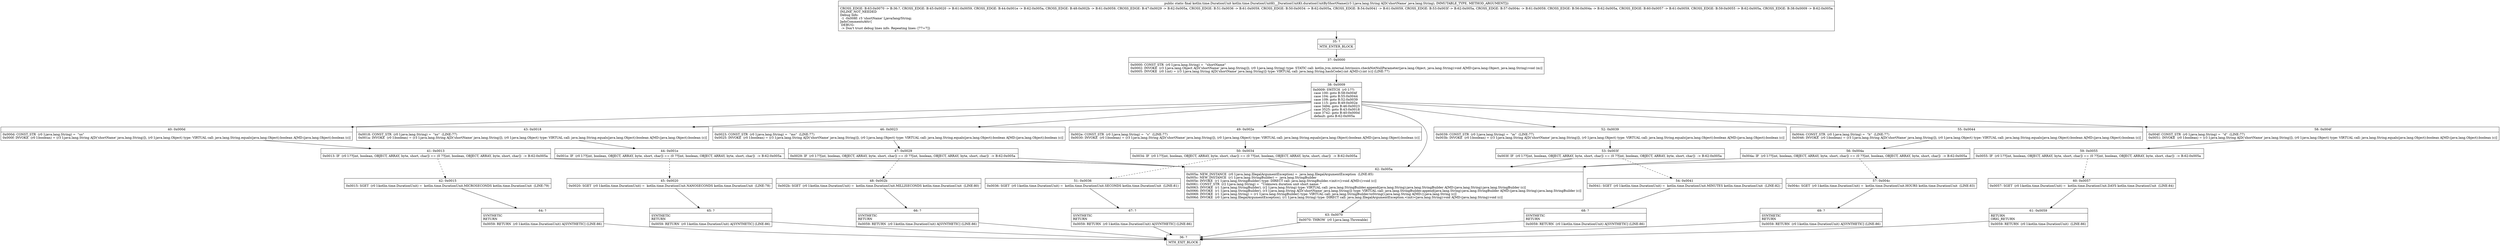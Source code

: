 digraph "CFG forkotlin.time.DurationUnitKt__DurationUnitKt.durationUnitByShortName(Ljava\/lang\/String;)Lkotlin\/time\/DurationUnit;" {
Node_35 [shape=record,label="{35\:\ ?|MTH_ENTER_BLOCK\l}"];
Node_37 [shape=record,label="{37\:\ 0x0000|0x0000: CONST_STR  (r0 I:java.lang.String) =  \"shortName\" \l0x0002: INVOKE  (r3 I:java.lang.Object A[D('shortName' java.lang.String)]), (r0 I:java.lang.String) type: STATIC call: kotlin.jvm.internal.Intrinsics.checkNotNullParameter(java.lang.Object, java.lang.String):void A[MD:(java.lang.Object, java.lang.String):void (m)]\l0x0005: INVOKE  (r0 I:int) = (r3 I:java.lang.String A[D('shortName' java.lang.String)]) type: VIRTUAL call: java.lang.String.hashCode():int A[MD:():int (c)] (LINE:77)\l}"];
Node_38 [shape=record,label="{38\:\ 0x0009|0x0009: SWITCH  (r0 I:??)\l case 100: goto B:58:0x004f\l case 104: goto B:55:0x0044\l case 109: goto B:52:0x0039\l case 115: goto B:49:0x002e\l case 3494: goto B:46:0x0023\l case 3525: goto B:43:0x0018\l case 3742: goto B:40:0x000d\l default: goto B:62:0x005a \l}"];
Node_40 [shape=record,label="{40\:\ 0x000d|0x000d: CONST_STR  (r0 I:java.lang.String) =  \"us\" \l0x000f: INVOKE  (r0 I:boolean) = (r3 I:java.lang.String A[D('shortName' java.lang.String)]), (r0 I:java.lang.Object) type: VIRTUAL call: java.lang.String.equals(java.lang.Object):boolean A[MD:(java.lang.Object):boolean (c)]\l}"];
Node_41 [shape=record,label="{41\:\ 0x0013|0x0013: IF  (r0 I:??[int, boolean, OBJECT, ARRAY, byte, short, char]) == (0 ??[int, boolean, OBJECT, ARRAY, byte, short, char])  \-\> B:62:0x005a \l}"];
Node_42 [shape=record,label="{42\:\ 0x0015|0x0015: SGET  (r0 I:kotlin.time.DurationUnit) =  kotlin.time.DurationUnit.MICROSECONDS kotlin.time.DurationUnit  (LINE:79)\l}"];
Node_64 [shape=record,label="{64\:\ ?|SYNTHETIC\lRETURN\l|0x0059: RETURN  (r0 I:kotlin.time.DurationUnit) A[SYNTHETIC] (LINE:86)\l}"];
Node_36 [shape=record,label="{36\:\ ?|MTH_EXIT_BLOCK\l}"];
Node_43 [shape=record,label="{43\:\ 0x0018|0x0018: CONST_STR  (r0 I:java.lang.String) =  \"ns\"  (LINE:77)\l0x001a: INVOKE  (r0 I:boolean) = (r3 I:java.lang.String A[D('shortName' java.lang.String)]), (r0 I:java.lang.Object) type: VIRTUAL call: java.lang.String.equals(java.lang.Object):boolean A[MD:(java.lang.Object):boolean (c)]\l}"];
Node_44 [shape=record,label="{44\:\ 0x001e|0x001e: IF  (r0 I:??[int, boolean, OBJECT, ARRAY, byte, short, char]) == (0 ??[int, boolean, OBJECT, ARRAY, byte, short, char])  \-\> B:62:0x005a \l}"];
Node_45 [shape=record,label="{45\:\ 0x0020|0x0020: SGET  (r0 I:kotlin.time.DurationUnit) =  kotlin.time.DurationUnit.NANOSECONDS kotlin.time.DurationUnit  (LINE:78)\l}"];
Node_65 [shape=record,label="{65\:\ ?|SYNTHETIC\lRETURN\l|0x0059: RETURN  (r0 I:kotlin.time.DurationUnit) A[SYNTHETIC] (LINE:86)\l}"];
Node_46 [shape=record,label="{46\:\ 0x0023|0x0023: CONST_STR  (r0 I:java.lang.String) =  \"ms\"  (LINE:77)\l0x0025: INVOKE  (r0 I:boolean) = (r3 I:java.lang.String A[D('shortName' java.lang.String)]), (r0 I:java.lang.Object) type: VIRTUAL call: java.lang.String.equals(java.lang.Object):boolean A[MD:(java.lang.Object):boolean (c)]\l}"];
Node_47 [shape=record,label="{47\:\ 0x0029|0x0029: IF  (r0 I:??[int, boolean, OBJECT, ARRAY, byte, short, char]) == (0 ??[int, boolean, OBJECT, ARRAY, byte, short, char])  \-\> B:62:0x005a \l}"];
Node_48 [shape=record,label="{48\:\ 0x002b|0x002b: SGET  (r0 I:kotlin.time.DurationUnit) =  kotlin.time.DurationUnit.MILLISECONDS kotlin.time.DurationUnit  (LINE:80)\l}"];
Node_66 [shape=record,label="{66\:\ ?|SYNTHETIC\lRETURN\l|0x0059: RETURN  (r0 I:kotlin.time.DurationUnit) A[SYNTHETIC] (LINE:86)\l}"];
Node_49 [shape=record,label="{49\:\ 0x002e|0x002e: CONST_STR  (r0 I:java.lang.String) =  \"s\"  (LINE:77)\l0x0030: INVOKE  (r0 I:boolean) = (r3 I:java.lang.String A[D('shortName' java.lang.String)]), (r0 I:java.lang.Object) type: VIRTUAL call: java.lang.String.equals(java.lang.Object):boolean A[MD:(java.lang.Object):boolean (c)]\l}"];
Node_50 [shape=record,label="{50\:\ 0x0034|0x0034: IF  (r0 I:??[int, boolean, OBJECT, ARRAY, byte, short, char]) == (0 ??[int, boolean, OBJECT, ARRAY, byte, short, char])  \-\> B:62:0x005a \l}"];
Node_51 [shape=record,label="{51\:\ 0x0036|0x0036: SGET  (r0 I:kotlin.time.DurationUnit) =  kotlin.time.DurationUnit.SECONDS kotlin.time.DurationUnit  (LINE:81)\l}"];
Node_67 [shape=record,label="{67\:\ ?|SYNTHETIC\lRETURN\l|0x0059: RETURN  (r0 I:kotlin.time.DurationUnit) A[SYNTHETIC] (LINE:86)\l}"];
Node_52 [shape=record,label="{52\:\ 0x0039|0x0039: CONST_STR  (r0 I:java.lang.String) =  \"m\"  (LINE:77)\l0x003b: INVOKE  (r0 I:boolean) = (r3 I:java.lang.String A[D('shortName' java.lang.String)]), (r0 I:java.lang.Object) type: VIRTUAL call: java.lang.String.equals(java.lang.Object):boolean A[MD:(java.lang.Object):boolean (c)]\l}"];
Node_53 [shape=record,label="{53\:\ 0x003f|0x003f: IF  (r0 I:??[int, boolean, OBJECT, ARRAY, byte, short, char]) == (0 ??[int, boolean, OBJECT, ARRAY, byte, short, char])  \-\> B:62:0x005a \l}"];
Node_54 [shape=record,label="{54\:\ 0x0041|0x0041: SGET  (r0 I:kotlin.time.DurationUnit) =  kotlin.time.DurationUnit.MINUTES kotlin.time.DurationUnit  (LINE:82)\l}"];
Node_68 [shape=record,label="{68\:\ ?|SYNTHETIC\lRETURN\l|0x0059: RETURN  (r0 I:kotlin.time.DurationUnit) A[SYNTHETIC] (LINE:86)\l}"];
Node_55 [shape=record,label="{55\:\ 0x0044|0x0044: CONST_STR  (r0 I:java.lang.String) =  \"h\"  (LINE:77)\l0x0046: INVOKE  (r0 I:boolean) = (r3 I:java.lang.String A[D('shortName' java.lang.String)]), (r0 I:java.lang.Object) type: VIRTUAL call: java.lang.String.equals(java.lang.Object):boolean A[MD:(java.lang.Object):boolean (c)]\l}"];
Node_56 [shape=record,label="{56\:\ 0x004a|0x004a: IF  (r0 I:??[int, boolean, OBJECT, ARRAY, byte, short, char]) == (0 ??[int, boolean, OBJECT, ARRAY, byte, short, char])  \-\> B:62:0x005a \l}"];
Node_57 [shape=record,label="{57\:\ 0x004c|0x004c: SGET  (r0 I:kotlin.time.DurationUnit) =  kotlin.time.DurationUnit.HOURS kotlin.time.DurationUnit  (LINE:83)\l}"];
Node_69 [shape=record,label="{69\:\ ?|SYNTHETIC\lRETURN\l|0x0059: RETURN  (r0 I:kotlin.time.DurationUnit) A[SYNTHETIC] (LINE:86)\l}"];
Node_58 [shape=record,label="{58\:\ 0x004f|0x004f: CONST_STR  (r0 I:java.lang.String) =  \"d\"  (LINE:77)\l0x0051: INVOKE  (r0 I:boolean) = (r3 I:java.lang.String A[D('shortName' java.lang.String)]), (r0 I:java.lang.Object) type: VIRTUAL call: java.lang.String.equals(java.lang.Object):boolean A[MD:(java.lang.Object):boolean (c)]\l}"];
Node_59 [shape=record,label="{59\:\ 0x0055|0x0055: IF  (r0 I:??[int, boolean, OBJECT, ARRAY, byte, short, char]) == (0 ??[int, boolean, OBJECT, ARRAY, byte, short, char])  \-\> B:62:0x005a \l}"];
Node_60 [shape=record,label="{60\:\ 0x0057|0x0057: SGET  (r0 I:kotlin.time.DurationUnit) =  kotlin.time.DurationUnit.DAYS kotlin.time.DurationUnit  (LINE:84)\l}"];
Node_61 [shape=record,label="{61\:\ 0x0059|RETURN\lORIG_RETURN\l|0x0059: RETURN  (r0 I:kotlin.time.DurationUnit)  (LINE:86)\l}"];
Node_62 [shape=record,label="{62\:\ 0x005a|0x005a: NEW_INSTANCE  (r0 I:java.lang.IllegalArgumentException) =  java.lang.IllegalArgumentException  (LINE:85)\l0x005c: NEW_INSTANCE  (r1 I:java.lang.StringBuilder) =  java.lang.StringBuilder \l0x005e: INVOKE  (r1 I:java.lang.StringBuilder) type: DIRECT call: java.lang.StringBuilder.\<init\>():void A[MD:():void (c)]\l0x0061: CONST_STR  (r2 I:java.lang.String) =  \"Unknown duration unit short name: \" \l0x0063: INVOKE  (r1 I:java.lang.StringBuilder), (r2 I:java.lang.String) type: VIRTUAL call: java.lang.StringBuilder.append(java.lang.String):java.lang.StringBuilder A[MD:(java.lang.String):java.lang.StringBuilder (c)]\l0x0066: INVOKE  (r1 I:java.lang.StringBuilder), (r3 I:java.lang.String A[D('shortName' java.lang.String)]) type: VIRTUAL call: java.lang.StringBuilder.append(java.lang.String):java.lang.StringBuilder A[MD:(java.lang.String):java.lang.StringBuilder (c)]\l0x0069: INVOKE  (r1 I:java.lang.String) = (r1 I:java.lang.StringBuilder) type: VIRTUAL call: java.lang.StringBuilder.toString():java.lang.String A[MD:():java.lang.String (c)]\l0x006d: INVOKE  (r0 I:java.lang.IllegalArgumentException), (r1 I:java.lang.String) type: DIRECT call: java.lang.IllegalArgumentException.\<init\>(java.lang.String):void A[MD:(java.lang.String):void (c)]\l}"];
Node_63 [shape=record,label="{63\:\ 0x0070|0x0070: THROW  (r0 I:java.lang.Throwable) \l}"];
MethodNode[shape=record,label="{public static final kotlin.time.DurationUnit kotlin.time.DurationUnitKt__DurationUnitKt.durationUnitByShortName((r3 I:java.lang.String A[D('shortName' java.lang.String), IMMUTABLE_TYPE, METHOD_ARGUMENT]))  | CROSS_EDGE: B:63:0x0070 \-\> B:36:?, CROSS_EDGE: B:45:0x0020 \-\> B:61:0x0059, CROSS_EDGE: B:44:0x001e \-\> B:62:0x005a, CROSS_EDGE: B:48:0x002b \-\> B:61:0x0059, CROSS_EDGE: B:47:0x0029 \-\> B:62:0x005a, CROSS_EDGE: B:51:0x0036 \-\> B:61:0x0059, CROSS_EDGE: B:50:0x0034 \-\> B:62:0x005a, CROSS_EDGE: B:54:0x0041 \-\> B:61:0x0059, CROSS_EDGE: B:53:0x003f \-\> B:62:0x005a, CROSS_EDGE: B:57:0x004c \-\> B:61:0x0059, CROSS_EDGE: B:56:0x004a \-\> B:62:0x005a, CROSS_EDGE: B:60:0x0057 \-\> B:61:0x0059, CROSS_EDGE: B:59:0x0055 \-\> B:62:0x005a, CROSS_EDGE: B:38:0x0009 \-\> B:62:0x005a\lINLINE_NOT_NEEDED\lDebug Info:\l  \-1 \-0x008f: r3 'shortName' Ljava\/lang\/String;\lJadxCommentsAttr\{\l DEBUG: \l \-\> Don't trust debug lines info. Repeating lines: [77=7]\}\l}"];
MethodNode -> Node_35;Node_35 -> Node_37;
Node_37 -> Node_38;
Node_38 -> Node_40;
Node_38 -> Node_43;
Node_38 -> Node_46;
Node_38 -> Node_49;
Node_38 -> Node_52;
Node_38 -> Node_55;
Node_38 -> Node_58;
Node_38 -> Node_62;
Node_40 -> Node_41;
Node_41 -> Node_42[style=dashed];
Node_41 -> Node_62;
Node_42 -> Node_64;
Node_64 -> Node_36;
Node_43 -> Node_44;
Node_44 -> Node_45[style=dashed];
Node_44 -> Node_62;
Node_45 -> Node_65;
Node_65 -> Node_36;
Node_46 -> Node_47;
Node_47 -> Node_48[style=dashed];
Node_47 -> Node_62;
Node_48 -> Node_66;
Node_66 -> Node_36;
Node_49 -> Node_50;
Node_50 -> Node_51[style=dashed];
Node_50 -> Node_62;
Node_51 -> Node_67;
Node_67 -> Node_36;
Node_52 -> Node_53;
Node_53 -> Node_54[style=dashed];
Node_53 -> Node_62;
Node_54 -> Node_68;
Node_68 -> Node_36;
Node_55 -> Node_56;
Node_56 -> Node_57[style=dashed];
Node_56 -> Node_62;
Node_57 -> Node_69;
Node_69 -> Node_36;
Node_58 -> Node_59;
Node_59 -> Node_60[style=dashed];
Node_59 -> Node_62;
Node_60 -> Node_61;
Node_61 -> Node_36;
Node_62 -> Node_63;
Node_63 -> Node_36;
}

